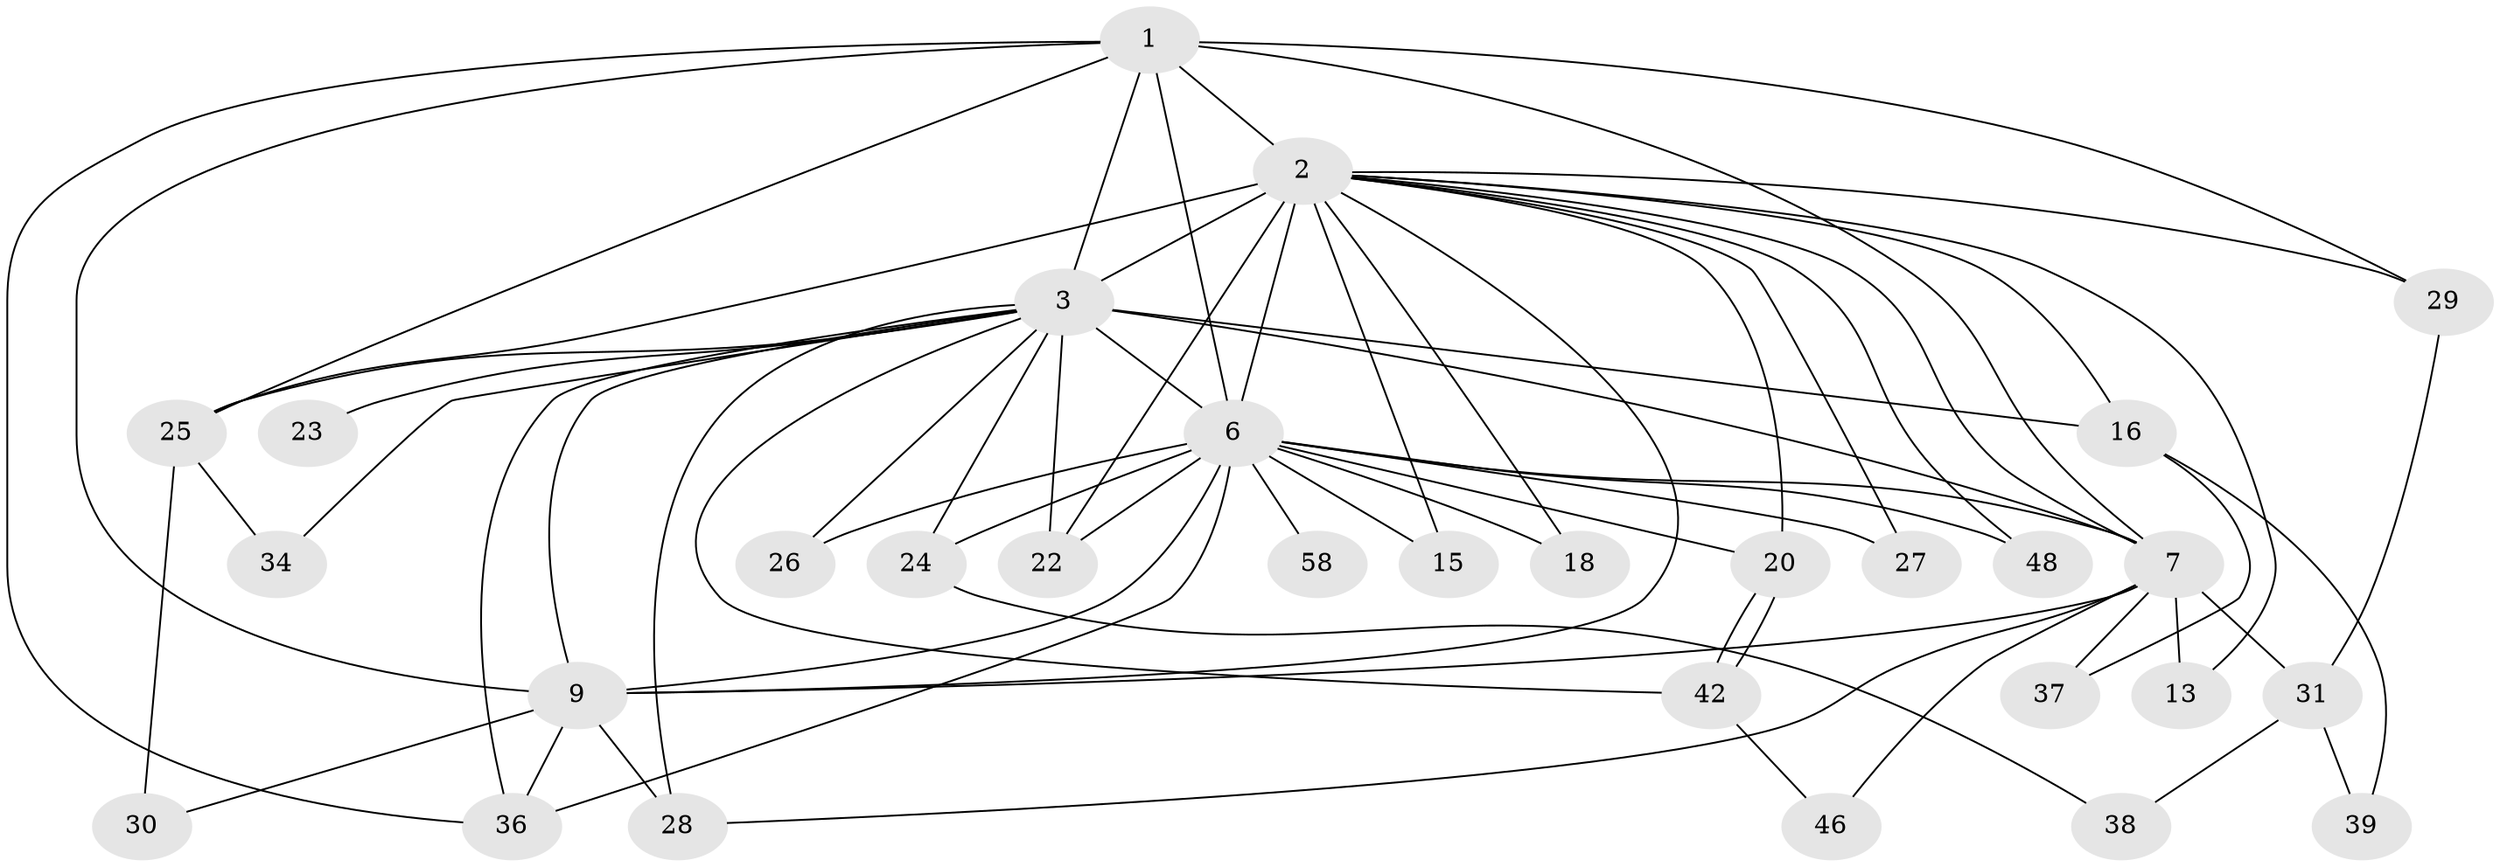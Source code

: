// original degree distribution, {14: 0.06557377049180328, 17: 0.01639344262295082, 26: 0.01639344262295082, 11: 0.01639344262295082, 20: 0.01639344262295082, 16: 0.01639344262295082, 13: 0.01639344262295082, 4: 0.08196721311475409, 2: 0.5409836065573771, 6: 0.03278688524590164, 5: 0.03278688524590164, 3: 0.14754098360655737}
// Generated by graph-tools (version 1.1) at 2025/13/03/09/25 04:13:46]
// undirected, 30 vertices, 67 edges
graph export_dot {
graph [start="1"]
  node [color=gray90,style=filled];
  1 [super="+17"];
  2 [super="+40+59+10"];
  3 [super="+4+51+54+32+5"];
  6 [super="+8+21+19+61+11+45"];
  7;
  9;
  13;
  15;
  16;
  18;
  20;
  22 [super="+41"];
  23;
  24;
  25 [super="+56+49"];
  26;
  27;
  28 [super="+33"];
  29;
  30;
  31;
  34;
  36;
  37;
  38;
  39;
  42 [super="+44"];
  46;
  48;
  58;
  1 -- 2 [weight=3];
  1 -- 3 [weight=4];
  1 -- 6 [weight=2];
  1 -- 7;
  1 -- 9;
  1 -- 29;
  1 -- 36;
  1 -- 25;
  2 -- 3 [weight=7];
  2 -- 6 [weight=7];
  2 -- 7 [weight=2];
  2 -- 9 [weight=2];
  2 -- 13;
  2 -- 16;
  2 -- 20;
  2 -- 22 [weight=2];
  2 -- 25;
  2 -- 15;
  2 -- 48;
  2 -- 18;
  2 -- 27;
  2 -- 29;
  3 -- 6 [weight=12];
  3 -- 7 [weight=3];
  3 -- 9 [weight=3];
  3 -- 22 [weight=2];
  3 -- 26;
  3 -- 16 [weight=2];
  3 -- 23;
  3 -- 24;
  3 -- 25;
  3 -- 28;
  3 -- 34;
  3 -- 42 [weight=2];
  3 -- 36;
  6 -- 7 [weight=2];
  6 -- 9 [weight=3];
  6 -- 18;
  6 -- 20;
  6 -- 22;
  6 -- 24;
  6 -- 26;
  6 -- 15;
  6 -- 48;
  6 -- 58;
  6 -- 27;
  6 -- 36;
  7 -- 9;
  7 -- 13;
  7 -- 28;
  7 -- 31;
  7 -- 37;
  7 -- 46;
  9 -- 28;
  9 -- 30;
  9 -- 36;
  16 -- 37;
  16 -- 39;
  20 -- 42;
  20 -- 42;
  24 -- 38;
  25 -- 30;
  25 -- 34;
  29 -- 31;
  31 -- 38;
  31 -- 39;
  42 -- 46;
}
